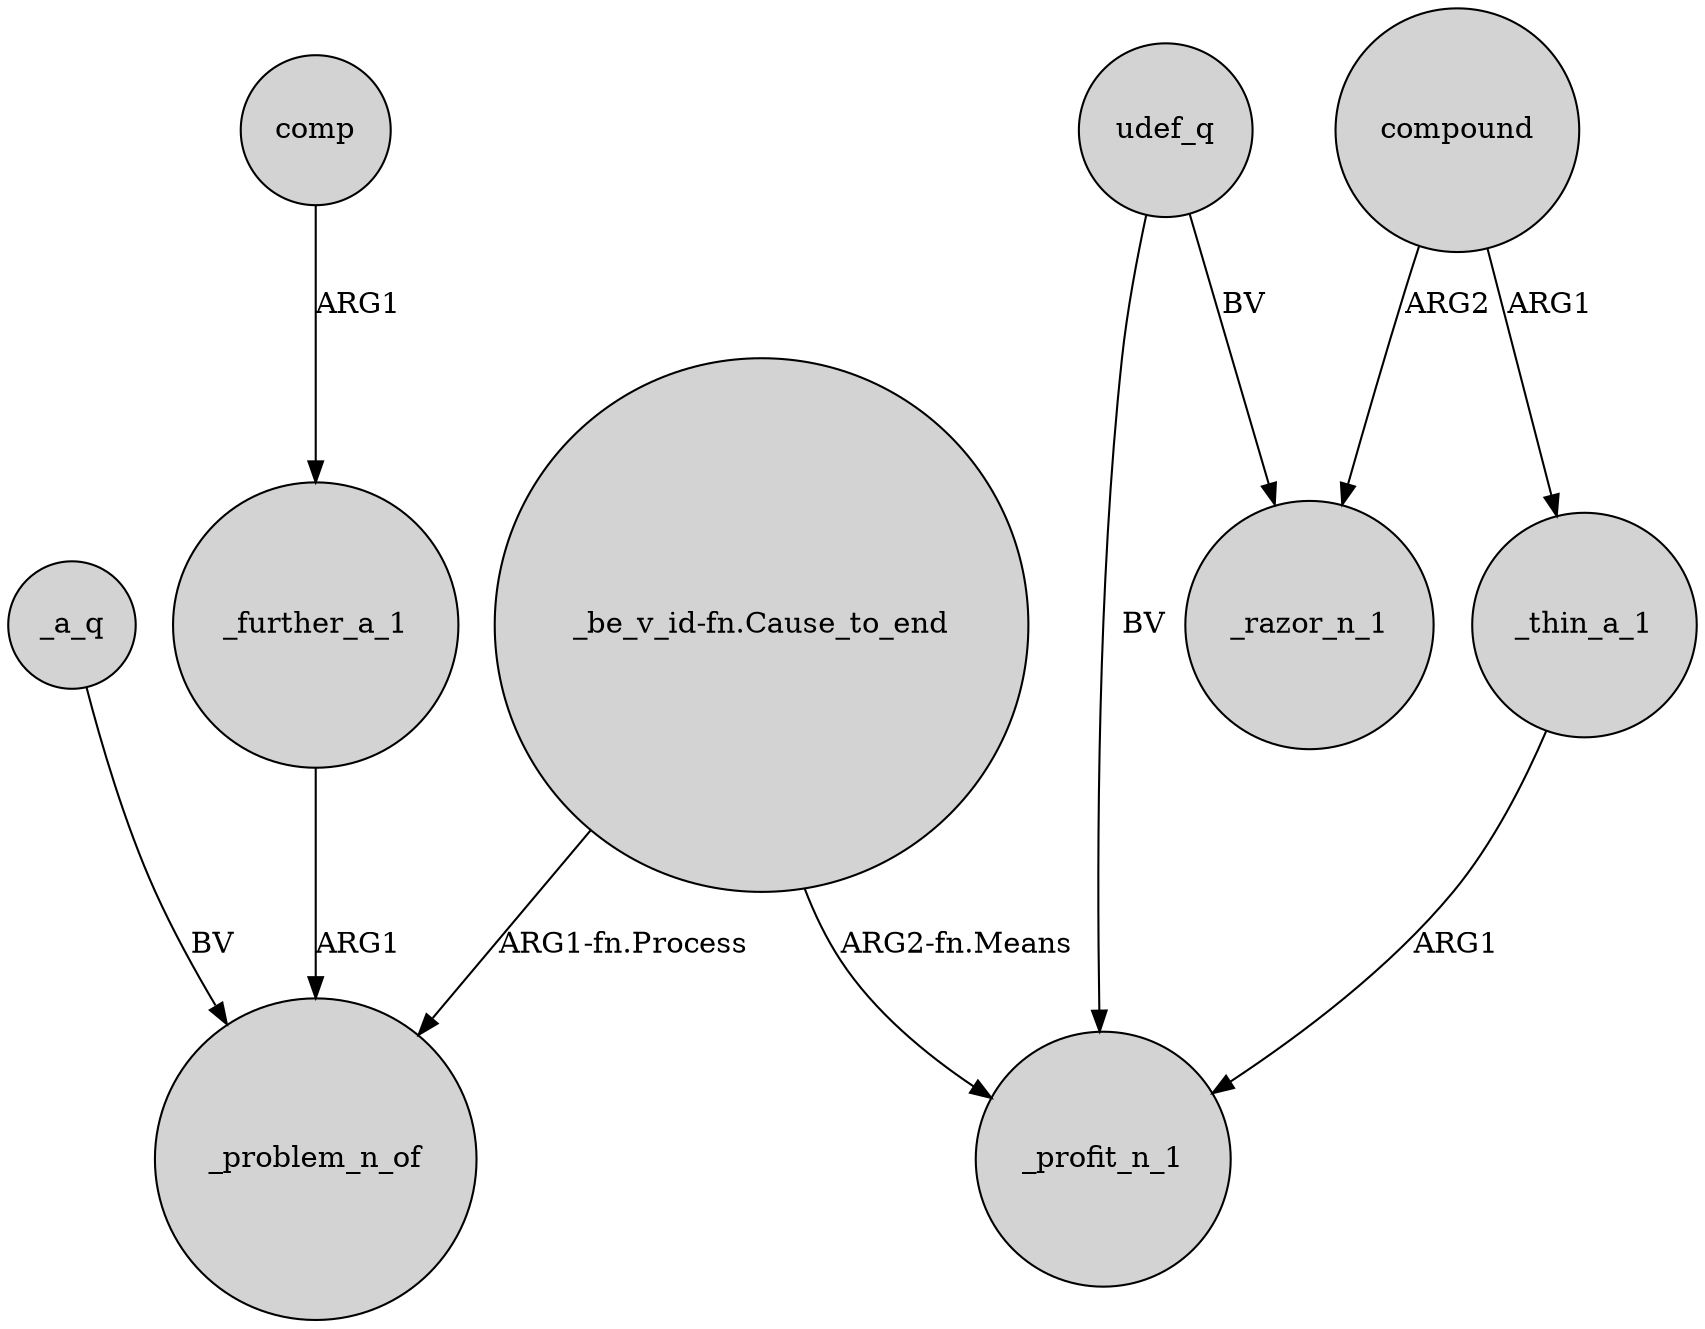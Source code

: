 digraph {
	node [shape=circle style=filled]
	_a_q -> _problem_n_of [label=BV]
	comp -> _further_a_1 [label=ARG1]
	udef_q -> _profit_n_1 [label=BV]
	compound -> _thin_a_1 [label=ARG1]
	_thin_a_1 -> _profit_n_1 [label=ARG1]
	compound -> _razor_n_1 [label=ARG2]
	"_be_v_id-fn.Cause_to_end" -> _problem_n_of [label="ARG1-fn.Process"]
	udef_q -> _razor_n_1 [label=BV]
	_further_a_1 -> _problem_n_of [label=ARG1]
	"_be_v_id-fn.Cause_to_end" -> _profit_n_1 [label="ARG2-fn.Means"]
}
